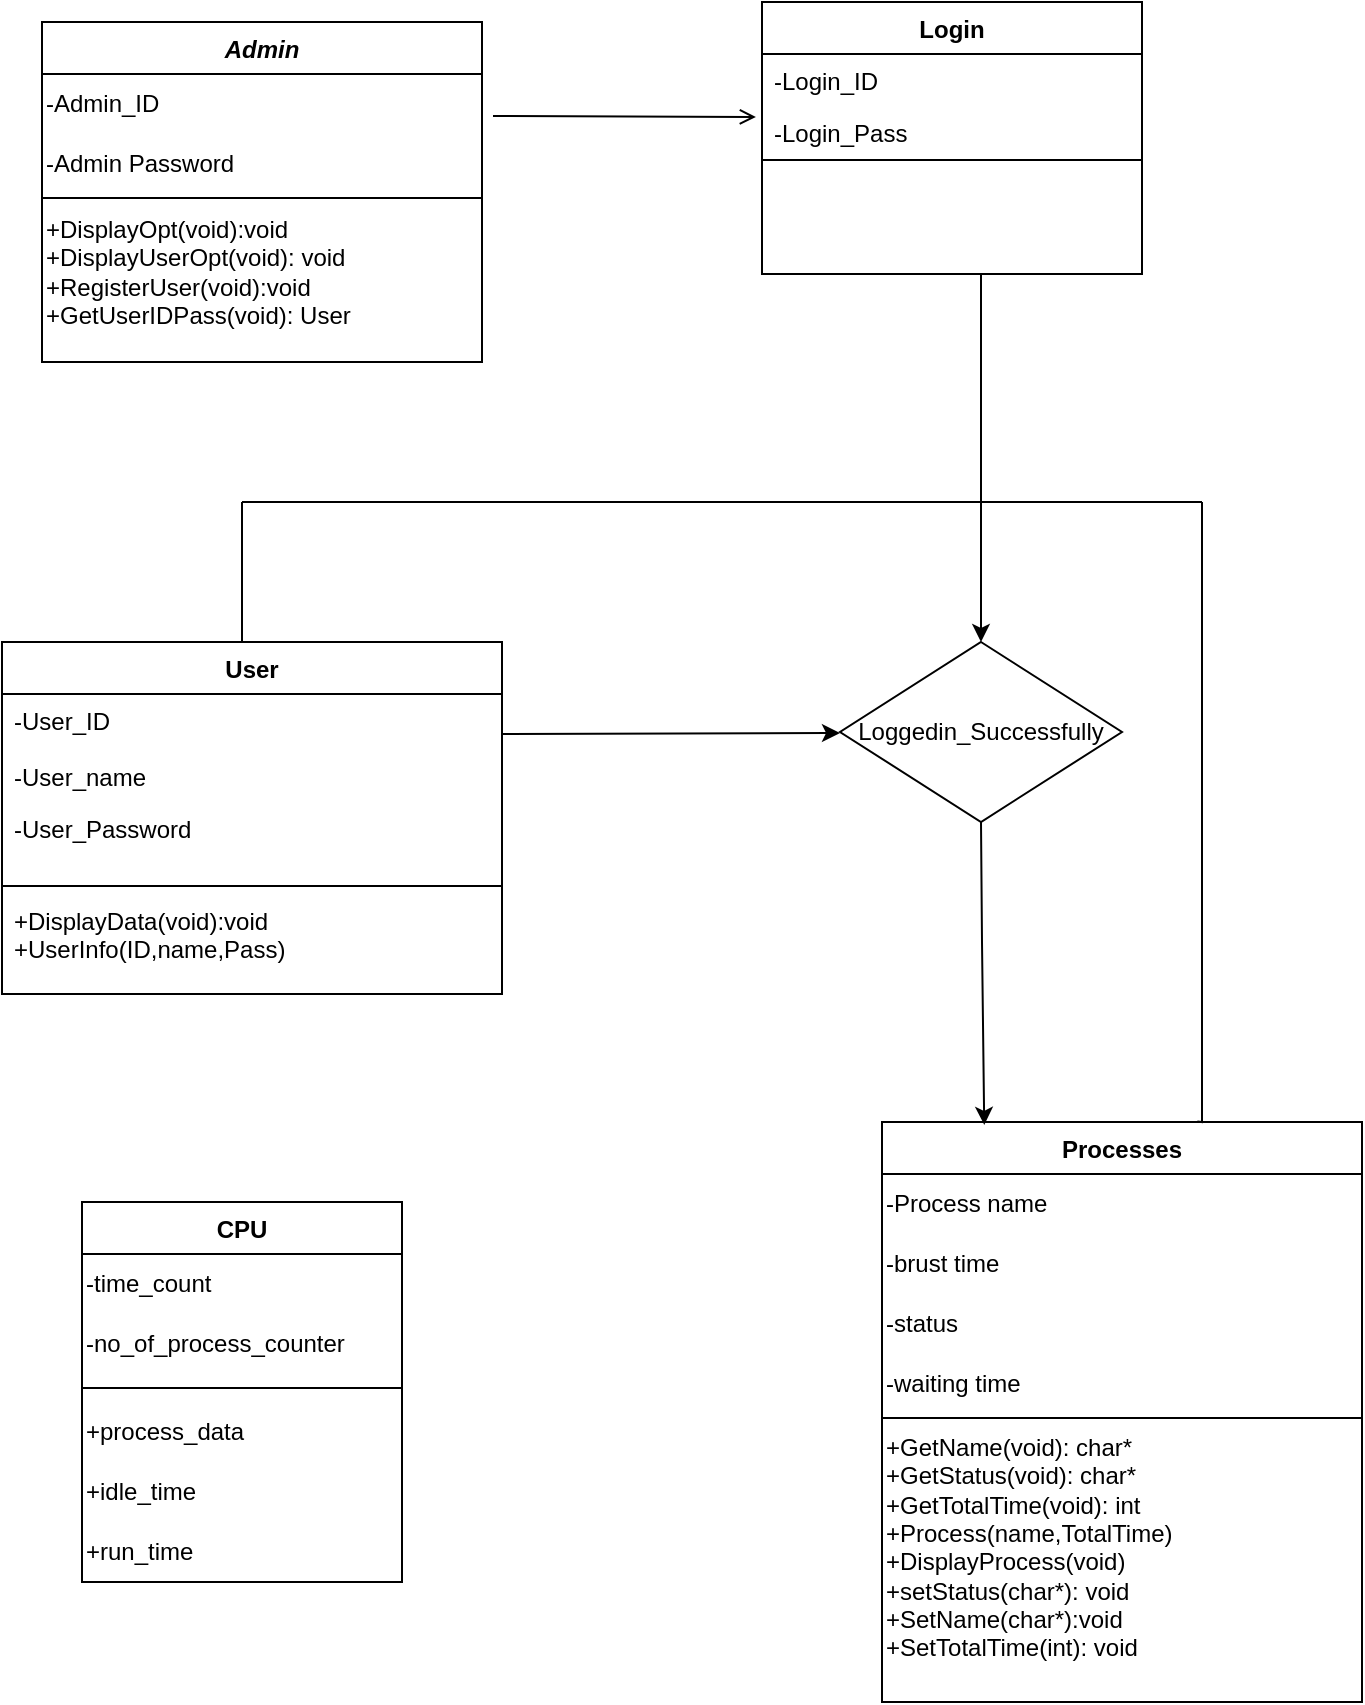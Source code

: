 <mxfile version="21.0.8" type="github">
  <diagram id="C5RBs43oDa-KdzZeNtuy" name="Page-1">
    <mxGraphModel dx="737" dy="740" grid="1" gridSize="10" guides="1" tooltips="1" connect="1" arrows="1" fold="1" page="1" pageScale="1" pageWidth="827" pageHeight="1169" math="0" shadow="0">
      <root>
        <mxCell id="WIyWlLk6GJQsqaUBKTNV-0" />
        <mxCell id="WIyWlLk6GJQsqaUBKTNV-1" parent="WIyWlLk6GJQsqaUBKTNV-0" />
        <mxCell id="Igj7OVEsLIfScrTEi8FJ-0" value="Admin" style="swimlane;fontStyle=3;align=center;verticalAlign=top;childLayout=stackLayout;horizontal=1;startSize=26;horizontalStack=0;resizeParent=1;resizeLast=0;collapsible=1;marginBottom=0;rounded=0;shadow=0;strokeWidth=1;" vertex="1" parent="WIyWlLk6GJQsqaUBKTNV-1">
          <mxGeometry x="20" y="90" width="220" height="170" as="geometry">
            <mxRectangle x="220" y="120" width="160" height="26" as="alternateBounds" />
          </mxGeometry>
        </mxCell>
        <mxCell id="Igj7OVEsLIfScrTEi8FJ-1" value="-Admin_ID" style="text;html=1;align=left;verticalAlign=middle;resizable=0;points=[];autosize=1;strokeColor=none;fillColor=none;fontStyle=0" vertex="1" parent="Igj7OVEsLIfScrTEi8FJ-0">
          <mxGeometry y="26" width="220" height="30" as="geometry" />
        </mxCell>
        <mxCell id="Igj7OVEsLIfScrTEi8FJ-2" value="-Admin Password" style="text;html=1;align=left;verticalAlign=middle;resizable=0;points=[];autosize=1;strokeColor=none;fillColor=none;" vertex="1" parent="Igj7OVEsLIfScrTEi8FJ-0">
          <mxGeometry y="56" width="220" height="30" as="geometry" />
        </mxCell>
        <mxCell id="Igj7OVEsLIfScrTEi8FJ-3" value="" style="line;html=1;strokeWidth=1;align=left;verticalAlign=middle;spacingTop=-1;spacingLeft=3;spacingRight=3;rotatable=0;labelPosition=right;points=[];portConstraint=eastwest;" vertex="1" parent="Igj7OVEsLIfScrTEi8FJ-0">
          <mxGeometry y="86" width="220" as="geometry" />
        </mxCell>
        <mxCell id="Igj7OVEsLIfScrTEi8FJ-4" value="" style="line;html=1;strokeWidth=1;align=left;verticalAlign=middle;spacingTop=-1;spacingLeft=3;spacingRight=3;rotatable=0;labelPosition=right;points=[];portConstraint=eastwest;" vertex="1" parent="Igj7OVEsLIfScrTEi8FJ-0">
          <mxGeometry y="86" width="220" height="4" as="geometry" />
        </mxCell>
        <mxCell id="Igj7OVEsLIfScrTEi8FJ-42" value="+DisplayOpt(void):void&lt;br&gt;+DisplayUserOpt(void): void&lt;br&gt;+RegisterUser(void):void&lt;br&gt;+GetUserIDPass(void): User" style="text;html=1;align=left;verticalAlign=middle;resizable=0;points=[];autosize=1;strokeColor=none;fillColor=none;" vertex="1" parent="Igj7OVEsLIfScrTEi8FJ-0">
          <mxGeometry y="90" width="220" height="70" as="geometry" />
        </mxCell>
        <mxCell id="Igj7OVEsLIfScrTEi8FJ-5" value="Login" style="swimlane;fontStyle=1;align=center;verticalAlign=top;childLayout=stackLayout;horizontal=1;startSize=26;horizontalStack=0;resizeParent=1;resizeLast=0;collapsible=1;marginBottom=0;rounded=0;shadow=0;strokeWidth=1;" vertex="1" parent="WIyWlLk6GJQsqaUBKTNV-1">
          <mxGeometry x="380" y="80" width="190" height="136" as="geometry">
            <mxRectangle x="550" y="140" width="160" height="26" as="alternateBounds" />
          </mxGeometry>
        </mxCell>
        <mxCell id="Igj7OVEsLIfScrTEi8FJ-6" value="-Login_ID" style="text;align=left;verticalAlign=top;spacingLeft=4;spacingRight=4;overflow=hidden;rotatable=0;points=[[0,0.5],[1,0.5]];portConstraint=eastwest;" vertex="1" parent="Igj7OVEsLIfScrTEi8FJ-5">
          <mxGeometry y="26" width="190" height="26" as="geometry" />
        </mxCell>
        <mxCell id="Igj7OVEsLIfScrTEi8FJ-7" value="-Login_Pass" style="text;align=left;verticalAlign=top;spacingLeft=4;spacingRight=4;overflow=hidden;rotatable=0;points=[[0,0.5],[1,0.5]];portConstraint=eastwest;" vertex="1" parent="Igj7OVEsLIfScrTEi8FJ-5">
          <mxGeometry y="52" width="190" height="26" as="geometry" />
        </mxCell>
        <mxCell id="Igj7OVEsLIfScrTEi8FJ-8" value="" style="line;html=1;strokeWidth=1;align=left;verticalAlign=middle;spacingTop=-1;spacingLeft=3;spacingRight=3;rotatable=0;labelPosition=right;points=[];portConstraint=eastwest;" vertex="1" parent="Igj7OVEsLIfScrTEi8FJ-5">
          <mxGeometry y="78" width="190" height="2" as="geometry" />
        </mxCell>
        <mxCell id="Igj7OVEsLIfScrTEi8FJ-9" value="User" style="swimlane;fontStyle=1;align=center;verticalAlign=top;childLayout=stackLayout;horizontal=1;startSize=26;horizontalStack=0;resizeParent=1;resizeLast=0;collapsible=1;marginBottom=0;rounded=0;shadow=0;strokeWidth=1;" vertex="1" parent="WIyWlLk6GJQsqaUBKTNV-1">
          <mxGeometry y="400" width="250" height="176" as="geometry">
            <mxRectangle x="130" y="380" width="160" height="26" as="alternateBounds" />
          </mxGeometry>
        </mxCell>
        <mxCell id="Igj7OVEsLIfScrTEi8FJ-10" value="-User_ID&#xa;&#xa;-User_name" style="text;align=left;verticalAlign=top;spacingLeft=4;spacingRight=4;overflow=hidden;rotatable=0;points=[[0,0.5],[1,0.5]];portConstraint=eastwest;" vertex="1" parent="Igj7OVEsLIfScrTEi8FJ-9">
          <mxGeometry y="26" width="250" height="54" as="geometry" />
        </mxCell>
        <mxCell id="Igj7OVEsLIfScrTEi8FJ-11" value="-User_Password" style="text;align=left;verticalAlign=top;spacingLeft=4;spacingRight=4;overflow=hidden;rotatable=0;points=[[0,0.5],[1,0.5]];portConstraint=eastwest;rounded=0;shadow=0;html=0;" vertex="1" parent="Igj7OVEsLIfScrTEi8FJ-9">
          <mxGeometry y="80" width="250" height="38" as="geometry" />
        </mxCell>
        <mxCell id="Igj7OVEsLIfScrTEi8FJ-12" value="" style="line;html=1;strokeWidth=1;align=left;verticalAlign=middle;spacingTop=-1;spacingLeft=3;spacingRight=3;rotatable=0;labelPosition=right;points=[];portConstraint=eastwest;" vertex="1" parent="Igj7OVEsLIfScrTEi8FJ-9">
          <mxGeometry y="118" width="250" height="8" as="geometry" />
        </mxCell>
        <mxCell id="Igj7OVEsLIfScrTEi8FJ-38" value="+DisplayData(void):void&#xa;+UserInfo(ID,name,Pass)" style="text;align=left;verticalAlign=top;spacingLeft=4;spacingRight=4;overflow=hidden;rotatable=0;points=[[0,0.5],[1,0.5]];portConstraint=eastwest;" vertex="1" parent="Igj7OVEsLIfScrTEi8FJ-9">
          <mxGeometry y="126" width="250" height="50" as="geometry" />
        </mxCell>
        <mxCell id="Igj7OVEsLIfScrTEi8FJ-13" value="CPU" style="swimlane;fontStyle=1;align=center;verticalAlign=top;childLayout=stackLayout;horizontal=1;startSize=26;horizontalStack=0;resizeParent=1;resizeLast=0;collapsible=1;marginBottom=0;rounded=0;shadow=0;strokeWidth=1;" vertex="1" parent="WIyWlLk6GJQsqaUBKTNV-1">
          <mxGeometry x="40" y="680" width="160" height="190" as="geometry">
            <mxRectangle x="340" y="380" width="170" height="26" as="alternateBounds" />
          </mxGeometry>
        </mxCell>
        <mxCell id="Igj7OVEsLIfScrTEi8FJ-14" value="-time_count" style="text;html=1;align=left;verticalAlign=middle;resizable=0;points=[];autosize=1;strokeColor=none;fillColor=none;" vertex="1" parent="Igj7OVEsLIfScrTEi8FJ-13">
          <mxGeometry y="26" width="160" height="30" as="geometry" />
        </mxCell>
        <mxCell id="Igj7OVEsLIfScrTEi8FJ-15" value="-no_of_process_counter" style="text;html=1;align=left;verticalAlign=middle;resizable=0;points=[];autosize=1;strokeColor=none;fillColor=none;" vertex="1" parent="Igj7OVEsLIfScrTEi8FJ-13">
          <mxGeometry y="56" width="160" height="30" as="geometry" />
        </mxCell>
        <mxCell id="Igj7OVEsLIfScrTEi8FJ-16" value="" style="line;html=1;strokeWidth=1;align=left;verticalAlign=middle;spacingTop=-1;spacingLeft=3;spacingRight=3;rotatable=0;labelPosition=right;points=[];portConstraint=eastwest;" vertex="1" parent="Igj7OVEsLIfScrTEi8FJ-13">
          <mxGeometry y="86" width="160" height="14" as="geometry" />
        </mxCell>
        <mxCell id="Igj7OVEsLIfScrTEi8FJ-17" value="+process_data" style="text;html=1;align=left;verticalAlign=middle;resizable=0;points=[];autosize=1;strokeColor=none;fillColor=none;" vertex="1" parent="Igj7OVEsLIfScrTEi8FJ-13">
          <mxGeometry y="100" width="160" height="30" as="geometry" />
        </mxCell>
        <mxCell id="Igj7OVEsLIfScrTEi8FJ-18" value="+idle_time" style="text;html=1;align=left;verticalAlign=middle;resizable=0;points=[];autosize=1;strokeColor=none;fillColor=none;" vertex="1" parent="Igj7OVEsLIfScrTEi8FJ-13">
          <mxGeometry y="130" width="160" height="30" as="geometry" />
        </mxCell>
        <mxCell id="Igj7OVEsLIfScrTEi8FJ-19" value="+run_time" style="text;html=1;align=left;verticalAlign=middle;resizable=0;points=[];autosize=1;strokeColor=none;fillColor=none;" vertex="1" parent="Igj7OVEsLIfScrTEi8FJ-13">
          <mxGeometry y="160" width="160" height="30" as="geometry" />
        </mxCell>
        <mxCell id="Igj7OVEsLIfScrTEi8FJ-21" value="" style="endArrow=open;shadow=0;strokeWidth=1;rounded=0;endFill=1;edgeStyle=elbowEdgeStyle;elbow=vertical;exitX=1.025;exitY=0.7;exitDx=0;exitDy=0;exitPerimeter=0;entryX=-0.016;entryY=0.231;entryDx=0;entryDy=0;entryPerimeter=0;" edge="1" parent="WIyWlLk6GJQsqaUBKTNV-1" source="Igj7OVEsLIfScrTEi8FJ-1" target="Igj7OVEsLIfScrTEi8FJ-7">
          <mxGeometry x="0.5" y="41" relative="1" as="geometry">
            <mxPoint x="210" y="239.5" as="sourcePoint" />
            <mxPoint x="360" y="137" as="targetPoint" />
            <mxPoint x="-40" y="32" as="offset" />
          </mxGeometry>
        </mxCell>
        <mxCell id="Igj7OVEsLIfScrTEi8FJ-22" value="Loggedin_Successfully" style="rhombus;whiteSpace=wrap;html=1;" vertex="1" parent="WIyWlLk6GJQsqaUBKTNV-1">
          <mxGeometry x="419" y="400" width="141" height="90" as="geometry" />
        </mxCell>
        <mxCell id="Igj7OVEsLIfScrTEi8FJ-25" value="" style="endArrow=classic;html=1;rounded=0;entryX=0;entryY=0.5;entryDx=0;entryDy=0;" edge="1" parent="WIyWlLk6GJQsqaUBKTNV-1">
          <mxGeometry width="50" height="50" relative="1" as="geometry">
            <mxPoint x="250" y="446" as="sourcePoint" />
            <mxPoint x="419" y="445.5" as="targetPoint" />
          </mxGeometry>
        </mxCell>
        <mxCell id="Igj7OVEsLIfScrTEi8FJ-27" value="Processes" style="swimlane;fontStyle=1;align=center;verticalAlign=top;childLayout=stackLayout;horizontal=1;startSize=26;horizontalStack=0;resizeParent=1;resizeLast=0;collapsible=1;marginBottom=0;rounded=0;shadow=0;strokeWidth=1;" vertex="1" parent="WIyWlLk6GJQsqaUBKTNV-1">
          <mxGeometry x="440" y="640" width="240" height="290" as="geometry">
            <mxRectangle x="340" y="380" width="170" height="26" as="alternateBounds" />
          </mxGeometry>
        </mxCell>
        <mxCell id="Igj7OVEsLIfScrTEi8FJ-28" value="-Process name" style="text;html=1;align=left;verticalAlign=middle;resizable=0;points=[];autosize=1;strokeColor=none;fillColor=none;" vertex="1" parent="Igj7OVEsLIfScrTEi8FJ-27">
          <mxGeometry y="26" width="240" height="30" as="geometry" />
        </mxCell>
        <mxCell id="Igj7OVEsLIfScrTEi8FJ-29" value="-brust time" style="text;html=1;align=left;verticalAlign=middle;resizable=0;points=[];autosize=1;strokeColor=none;fillColor=none;" vertex="1" parent="Igj7OVEsLIfScrTEi8FJ-27">
          <mxGeometry y="56" width="240" height="30" as="geometry" />
        </mxCell>
        <mxCell id="Igj7OVEsLIfScrTEi8FJ-30" value="-status" style="text;html=1;align=left;verticalAlign=middle;resizable=0;points=[];autosize=1;strokeColor=none;fillColor=none;" vertex="1" parent="Igj7OVEsLIfScrTEi8FJ-27">
          <mxGeometry y="86" width="240" height="30" as="geometry" />
        </mxCell>
        <mxCell id="Igj7OVEsLIfScrTEi8FJ-31" value="-waiting time" style="text;html=1;align=left;verticalAlign=middle;resizable=0;points=[];autosize=1;strokeColor=none;fillColor=none;" vertex="1" parent="Igj7OVEsLIfScrTEi8FJ-27">
          <mxGeometry y="116" width="240" height="30" as="geometry" />
        </mxCell>
        <mxCell id="Igj7OVEsLIfScrTEi8FJ-32" value="" style="line;html=1;strokeWidth=1;align=left;verticalAlign=middle;spacingTop=-1;spacingLeft=3;spacingRight=3;rotatable=0;labelPosition=right;points=[];portConstraint=eastwest;" vertex="1" parent="Igj7OVEsLIfScrTEi8FJ-27">
          <mxGeometry y="146" width="240" height="4" as="geometry" />
        </mxCell>
        <mxCell id="Igj7OVEsLIfScrTEi8FJ-44" value="+GetName(void): char*&lt;br style=&quot;border-color: var(--border-color); padding: 0px; margin: 0px;&quot;&gt;+GetStatus(void): char*&lt;br style=&quot;border-color: var(--border-color); padding: 0px; margin: 0px;&quot;&gt;+GetTotalTime(void): int&lt;br style=&quot;border-color: var(--border-color); padding: 0px; margin: 0px;&quot;&gt;+Process(name,TotalTime)&lt;br style=&quot;border-color: var(--border-color); padding: 0px; margin: 0px;&quot;&gt;+DisplayProcess(void)&lt;br style=&quot;border-color: var(--border-color); padding: 0px; margin: 0px;&quot;&gt;+setStatus(char*): void&lt;br style=&quot;border-color: var(--border-color); padding: 0px; margin: 0px;&quot;&gt;+SetName(char*):void&lt;br style=&quot;border-color: var(--border-color); padding: 0px; margin: 0px;&quot;&gt;+SetTotalTime(int): void&lt;div style=&quot;border-color: var(--border-color); padding: 0px; margin: 0px;&quot;&gt;&lt;br style=&quot;border-color: var(--border-color); padding: 0px; margin: 0px;&quot;&gt;&lt;/div&gt;" style="text;html=1;align=left;verticalAlign=middle;resizable=0;points=[];autosize=1;strokeColor=none;fillColor=none;" vertex="1" parent="Igj7OVEsLIfScrTEi8FJ-27">
          <mxGeometry y="150" width="240" height="140" as="geometry" />
        </mxCell>
        <mxCell id="Igj7OVEsLIfScrTEi8FJ-33" value="" style="endArrow=classic;html=1;rounded=0;exitX=0.5;exitY=1;exitDx=0;exitDy=0;entryX=0.213;entryY=0.005;entryDx=0;entryDy=0;entryPerimeter=0;" edge="1" parent="WIyWlLk6GJQsqaUBKTNV-1" source="Igj7OVEsLIfScrTEi8FJ-22" target="Igj7OVEsLIfScrTEi8FJ-27">
          <mxGeometry width="50" height="50" relative="1" as="geometry">
            <mxPoint x="480" y="490" as="sourcePoint" />
            <mxPoint x="490" y="630" as="targetPoint" />
            <Array as="points">
              <mxPoint x="490" y="550" />
            </Array>
          </mxGeometry>
        </mxCell>
        <mxCell id="Igj7OVEsLIfScrTEi8FJ-37" value="" style="edgeStyle=orthogonalEdgeStyle;rounded=0;orthogonalLoop=1;jettySize=auto;html=1;exitX=0.5;exitY=1;exitDx=0;exitDy=0;" edge="1" parent="WIyWlLk6GJQsqaUBKTNV-1" source="Igj7OVEsLIfScrTEi8FJ-5">
          <mxGeometry relative="1" as="geometry">
            <mxPoint x="489" y="305" as="sourcePoint" />
            <mxPoint x="489.5" y="400" as="targetPoint" />
            <Array as="points">
              <mxPoint x="490" y="216" />
            </Array>
          </mxGeometry>
        </mxCell>
        <mxCell id="Igj7OVEsLIfScrTEi8FJ-45" value="" style="endArrow=none;html=1;rounded=0;" edge="1" parent="WIyWlLk6GJQsqaUBKTNV-1">
          <mxGeometry width="50" height="50" relative="1" as="geometry">
            <mxPoint x="120" y="400" as="sourcePoint" />
            <mxPoint x="120" y="330" as="targetPoint" />
          </mxGeometry>
        </mxCell>
        <mxCell id="Igj7OVEsLIfScrTEi8FJ-46" value="" style="endArrow=none;html=1;rounded=0;" edge="1" parent="WIyWlLk6GJQsqaUBKTNV-1">
          <mxGeometry width="50" height="50" relative="1" as="geometry">
            <mxPoint x="120" y="330" as="sourcePoint" />
            <mxPoint x="600" y="330" as="targetPoint" />
          </mxGeometry>
        </mxCell>
        <mxCell id="Igj7OVEsLIfScrTEi8FJ-47" value="" style="endArrow=none;html=1;rounded=0;exitX=0.657;exitY=-0.001;exitDx=0;exitDy=0;exitPerimeter=0;" edge="1" parent="WIyWlLk6GJQsqaUBKTNV-1" source="Igj7OVEsLIfScrTEi8FJ-27">
          <mxGeometry width="50" height="50" relative="1" as="geometry">
            <mxPoint x="290" y="470" as="sourcePoint" />
            <mxPoint x="600" y="330" as="targetPoint" />
            <Array as="points">
              <mxPoint x="600" y="640" />
            </Array>
          </mxGeometry>
        </mxCell>
      </root>
    </mxGraphModel>
  </diagram>
</mxfile>
